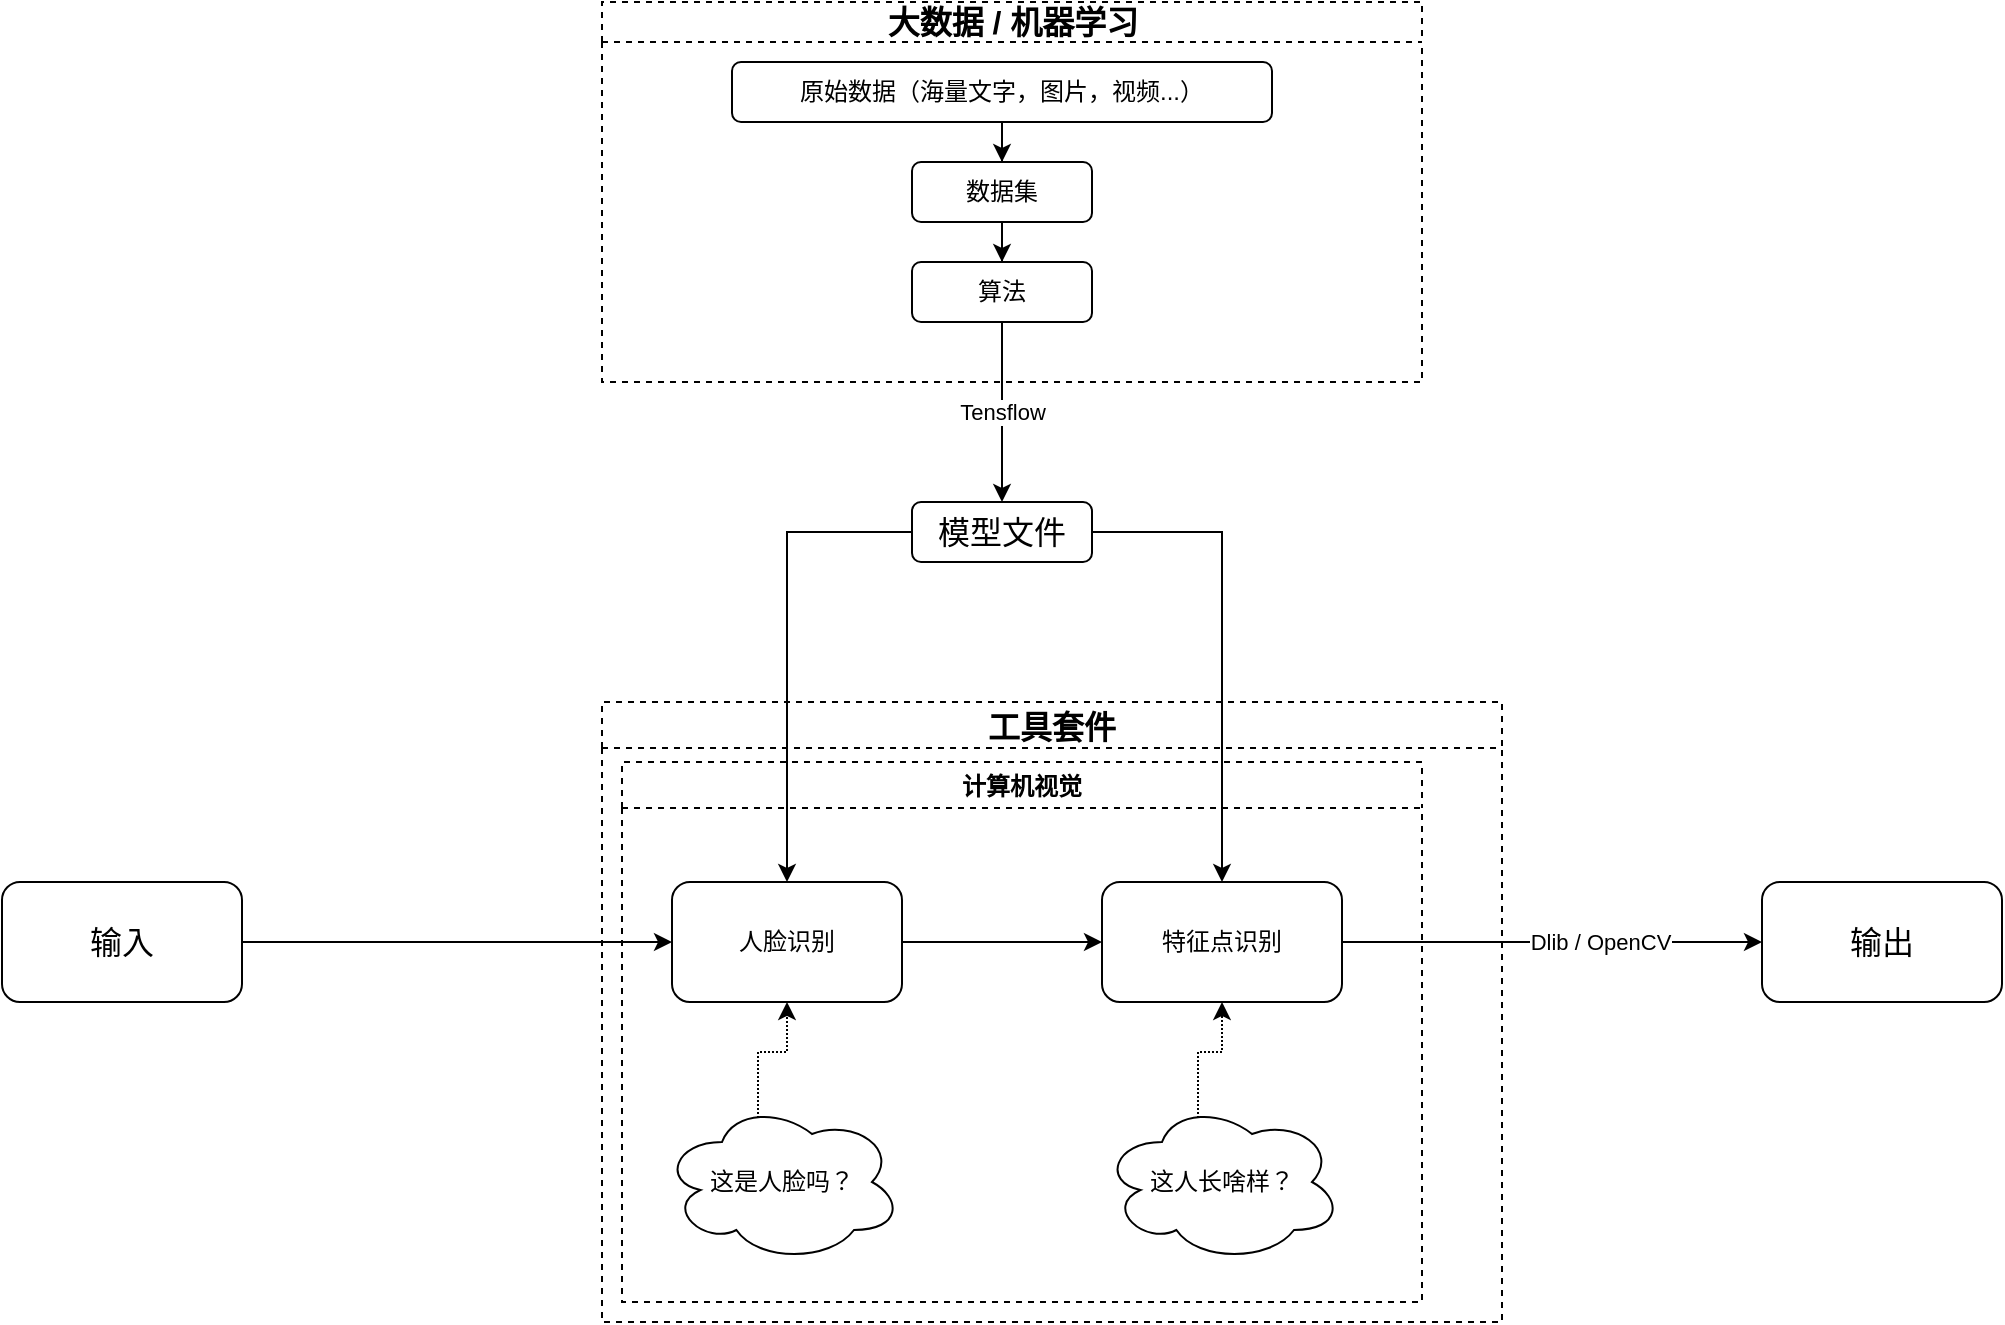 <mxfile version="13.3.9" type="device"><diagram id="uUsQebulxWrN7BUuhiMN" name="Page-1"><mxGraphModel dx="1004" dy="647" grid="1" gridSize="10" guides="1" tooltips="1" connect="1" arrows="1" fold="1" page="1" pageScale="1" pageWidth="827" pageHeight="1169" math="0" shadow="0"><root><mxCell id="0"/><mxCell id="1" parent="0"/><mxCell id="vl4ymnDvxtIsrMF6DOqb-5" value="&lt;font style=&quot;font-size: 16px&quot;&gt;大数据 / 机器学习&lt;/font&gt;" style="swimlane;html=1;startSize=20;horizontal=1;containerType=tree;dashed=1;fillColor=none;align=center;" parent="1" vertex="1"><mxGeometry x="390" y="80" width="410" height="190" as="geometry"><mxRectangle x="390" y="90" width="130" height="20" as="alternateBounds"/></mxGeometry></mxCell><mxCell id="vl4ymnDvxtIsrMF6DOqb-18" value="数据集" style="rounded=1;whiteSpace=wrap;html=1;fillColor=none;align=center;" parent="vl4ymnDvxtIsrMF6DOqb-5" vertex="1"><mxGeometry x="155" y="80" width="90" height="30" as="geometry"/></mxCell><mxCell id="vl4ymnDvxtIsrMF6DOqb-19" value="" style="edgeStyle=orthogonalEdgeStyle;rounded=0;orthogonalLoop=1;jettySize=auto;html=1;" parent="vl4ymnDvxtIsrMF6DOqb-5" source="vl4ymnDvxtIsrMF6DOqb-18" target="vl4ymnDvxtIsrMF6DOqb-20" edge="1"><mxGeometry relative="1" as="geometry"/></mxCell><mxCell id="vl4ymnDvxtIsrMF6DOqb-20" value="算法" style="rounded=1;whiteSpace=wrap;html=1;fillColor=none;align=center;" parent="vl4ymnDvxtIsrMF6DOqb-5" vertex="1"><mxGeometry x="155" y="130" width="90" height="30" as="geometry"/></mxCell><mxCell id="vl4ymnDvxtIsrMF6DOqb-28" style="edgeStyle=orthogonalEdgeStyle;rounded=0;orthogonalLoop=1;jettySize=auto;html=1;entryX=0.5;entryY=0;entryDx=0;entryDy=0;" parent="vl4ymnDvxtIsrMF6DOqb-5" source="vl4ymnDvxtIsrMF6DOqb-25" target="vl4ymnDvxtIsrMF6DOqb-18" edge="1"><mxGeometry relative="1" as="geometry"/></mxCell><mxCell id="vl4ymnDvxtIsrMF6DOqb-25" value="原始数据（海量文字，图片，视频...）" style="rounded=1;whiteSpace=wrap;html=1;fillColor=none;align=center;" parent="vl4ymnDvxtIsrMF6DOqb-5" vertex="1"><mxGeometry x="65" y="30" width="270" height="30" as="geometry"/></mxCell><mxCell id="al6T11aal-icbIPiS7Ja-52" style="edgeStyle=orthogonalEdgeStyle;rounded=0;orthogonalLoop=1;jettySize=auto;html=1;entryX=0.5;entryY=0;entryDx=0;entryDy=0;" edge="1" parent="1" source="vl4ymnDvxtIsrMF6DOqb-23" target="al6T11aal-icbIPiS7Ja-24"><mxGeometry relative="1" as="geometry"/></mxCell><mxCell id="al6T11aal-icbIPiS7Ja-53" style="edgeStyle=orthogonalEdgeStyle;rounded=0;orthogonalLoop=1;jettySize=auto;html=1;entryX=0.5;entryY=0;entryDx=0;entryDy=0;" edge="1" parent="1" source="vl4ymnDvxtIsrMF6DOqb-23" target="al6T11aal-icbIPiS7Ja-26"><mxGeometry relative="1" as="geometry"/></mxCell><mxCell id="vl4ymnDvxtIsrMF6DOqb-23" value="模型文件" style="rounded=1;whiteSpace=wrap;html=1;fillColor=none;align=center;fontSize=16;" parent="1" vertex="1"><mxGeometry x="545" y="330" width="90" height="30" as="geometry"/></mxCell><mxCell id="vl4ymnDvxtIsrMF6DOqb-22" value="Tensflow" style="edgeStyle=orthogonalEdgeStyle;rounded=0;orthogonalLoop=1;jettySize=auto;html=1;" parent="1" source="vl4ymnDvxtIsrMF6DOqb-20" target="vl4ymnDvxtIsrMF6DOqb-23" edge="1"><mxGeometry relative="1" as="geometry"><mxPoint x="450.0" y="250" as="sourcePoint"/></mxGeometry></mxCell><mxCell id="al6T11aal-icbIPiS7Ja-6" value="工具套件" style="swimlane;fillColor=none;align=center;dashed=1;fontSize=16;" vertex="1" parent="1"><mxGeometry x="390" y="430" width="450" height="310" as="geometry"><mxRectangle x="390" y="430" width="80" height="23" as="alternateBounds"/></mxGeometry></mxCell><mxCell id="al6T11aal-icbIPiS7Ja-7" value="计算机视觉" style="swimlane;fillColor=none;align=center;dashed=1;" vertex="1" parent="al6T11aal-icbIPiS7Ja-6"><mxGeometry x="10" y="30" width="400" height="270" as="geometry"><mxRectangle x="10" y="30" width="90" height="23" as="alternateBounds"/></mxGeometry></mxCell><mxCell id="al6T11aal-icbIPiS7Ja-34" style="edgeStyle=orthogonalEdgeStyle;rounded=0;orthogonalLoop=1;jettySize=auto;html=1;entryX=0;entryY=0.5;entryDx=0;entryDy=0;" edge="1" parent="al6T11aal-icbIPiS7Ja-7" source="al6T11aal-icbIPiS7Ja-24" target="al6T11aal-icbIPiS7Ja-26"><mxGeometry relative="1" as="geometry"/></mxCell><mxCell id="al6T11aal-icbIPiS7Ja-24" value="人脸识别" style="rounded=1;whiteSpace=wrap;html=1;shadow=0;glass=0;strokeColor=#000000;fillColor=none;align=center;" vertex="1" parent="al6T11aal-icbIPiS7Ja-7"><mxGeometry x="25" y="60" width="115" height="60" as="geometry"/></mxCell><mxCell id="al6T11aal-icbIPiS7Ja-57" style="edgeStyle=orthogonalEdgeStyle;rounded=0;orthogonalLoop=1;jettySize=auto;html=1;exitX=0.4;exitY=0.1;exitDx=0;exitDy=0;exitPerimeter=0;entryX=0.5;entryY=1;entryDx=0;entryDy=0;dashed=1;dashPattern=1 1;" edge="1" parent="al6T11aal-icbIPiS7Ja-7" source="al6T11aal-icbIPiS7Ja-25" target="al6T11aal-icbIPiS7Ja-24"><mxGeometry relative="1" as="geometry"/></mxCell><mxCell id="al6T11aal-icbIPiS7Ja-25" value="这是人脸吗？" style="ellipse;shape=cloud;whiteSpace=wrap;html=1;rounded=0;shadow=0;glass=0;strokeColor=#000000;fillColor=none;align=center;" vertex="1" parent="al6T11aal-icbIPiS7Ja-7"><mxGeometry x="20" y="170" width="120" height="80" as="geometry"/></mxCell><mxCell id="al6T11aal-icbIPiS7Ja-26" value="特征点识别" style="rounded=1;whiteSpace=wrap;html=1;shadow=0;glass=0;strokeColor=#000000;fillColor=none;align=center;" vertex="1" parent="al6T11aal-icbIPiS7Ja-7"><mxGeometry x="240" y="60" width="120" height="60" as="geometry"/></mxCell><mxCell id="al6T11aal-icbIPiS7Ja-58" style="edgeStyle=orthogonalEdgeStyle;rounded=0;orthogonalLoop=1;jettySize=auto;html=1;exitX=0.4;exitY=0.1;exitDx=0;exitDy=0;exitPerimeter=0;entryX=0.5;entryY=1;entryDx=0;entryDy=0;dashed=1;dashPattern=1 1;" edge="1" parent="al6T11aal-icbIPiS7Ja-7" source="al6T11aal-icbIPiS7Ja-27" target="al6T11aal-icbIPiS7Ja-26"><mxGeometry relative="1" as="geometry"/></mxCell><mxCell id="al6T11aal-icbIPiS7Ja-27" value="这人长啥样？" style="ellipse;shape=cloud;whiteSpace=wrap;html=1;rounded=0;shadow=0;glass=0;strokeColor=#000000;fillColor=none;align=center;" vertex="1" parent="al6T11aal-icbIPiS7Ja-7"><mxGeometry x="240" y="170" width="120" height="80" as="geometry"/></mxCell><mxCell id="al6T11aal-icbIPiS7Ja-59" value="输出" style="rounded=1;whiteSpace=wrap;html=1;shadow=0;glass=0;strokeColor=#000000;fillColor=none;align=center;fontSize=16;" vertex="1" parent="1"><mxGeometry x="970" y="520" width="120" height="60" as="geometry"/></mxCell><mxCell id="al6T11aal-icbIPiS7Ja-62" style="edgeStyle=orthogonalEdgeStyle;rounded=0;orthogonalLoop=1;jettySize=auto;html=1;entryX=0;entryY=0.5;entryDx=0;entryDy=0;" edge="1" parent="1" source="al6T11aal-icbIPiS7Ja-26" target="al6T11aal-icbIPiS7Ja-59"><mxGeometry relative="1" as="geometry"/></mxCell><mxCell id="al6T11aal-icbIPiS7Ja-66" value="Dlib / OpenCV" style="edgeLabel;html=1;align=center;verticalAlign=middle;resizable=0;points=[];" vertex="1" connectable="0" parent="al6T11aal-icbIPiS7Ja-62"><mxGeometry x="0.23" relative="1" as="geometry"><mxPoint as="offset"/></mxGeometry></mxCell><mxCell id="al6T11aal-icbIPiS7Ja-65" style="edgeStyle=orthogonalEdgeStyle;rounded=0;orthogonalLoop=1;jettySize=auto;html=1;entryX=0;entryY=0.5;entryDx=0;entryDy=0;" edge="1" parent="1" source="al6T11aal-icbIPiS7Ja-63" target="al6T11aal-icbIPiS7Ja-24"><mxGeometry relative="1" as="geometry"/></mxCell><mxCell id="al6T11aal-icbIPiS7Ja-63" value="输入" style="rounded=1;whiteSpace=wrap;html=1;shadow=0;glass=0;strokeColor=#000000;fillColor=none;align=center;fontSize=16;" vertex="1" parent="1"><mxGeometry x="90" y="520" width="120" height="60" as="geometry"/></mxCell></root></mxGraphModel></diagram></mxfile>
